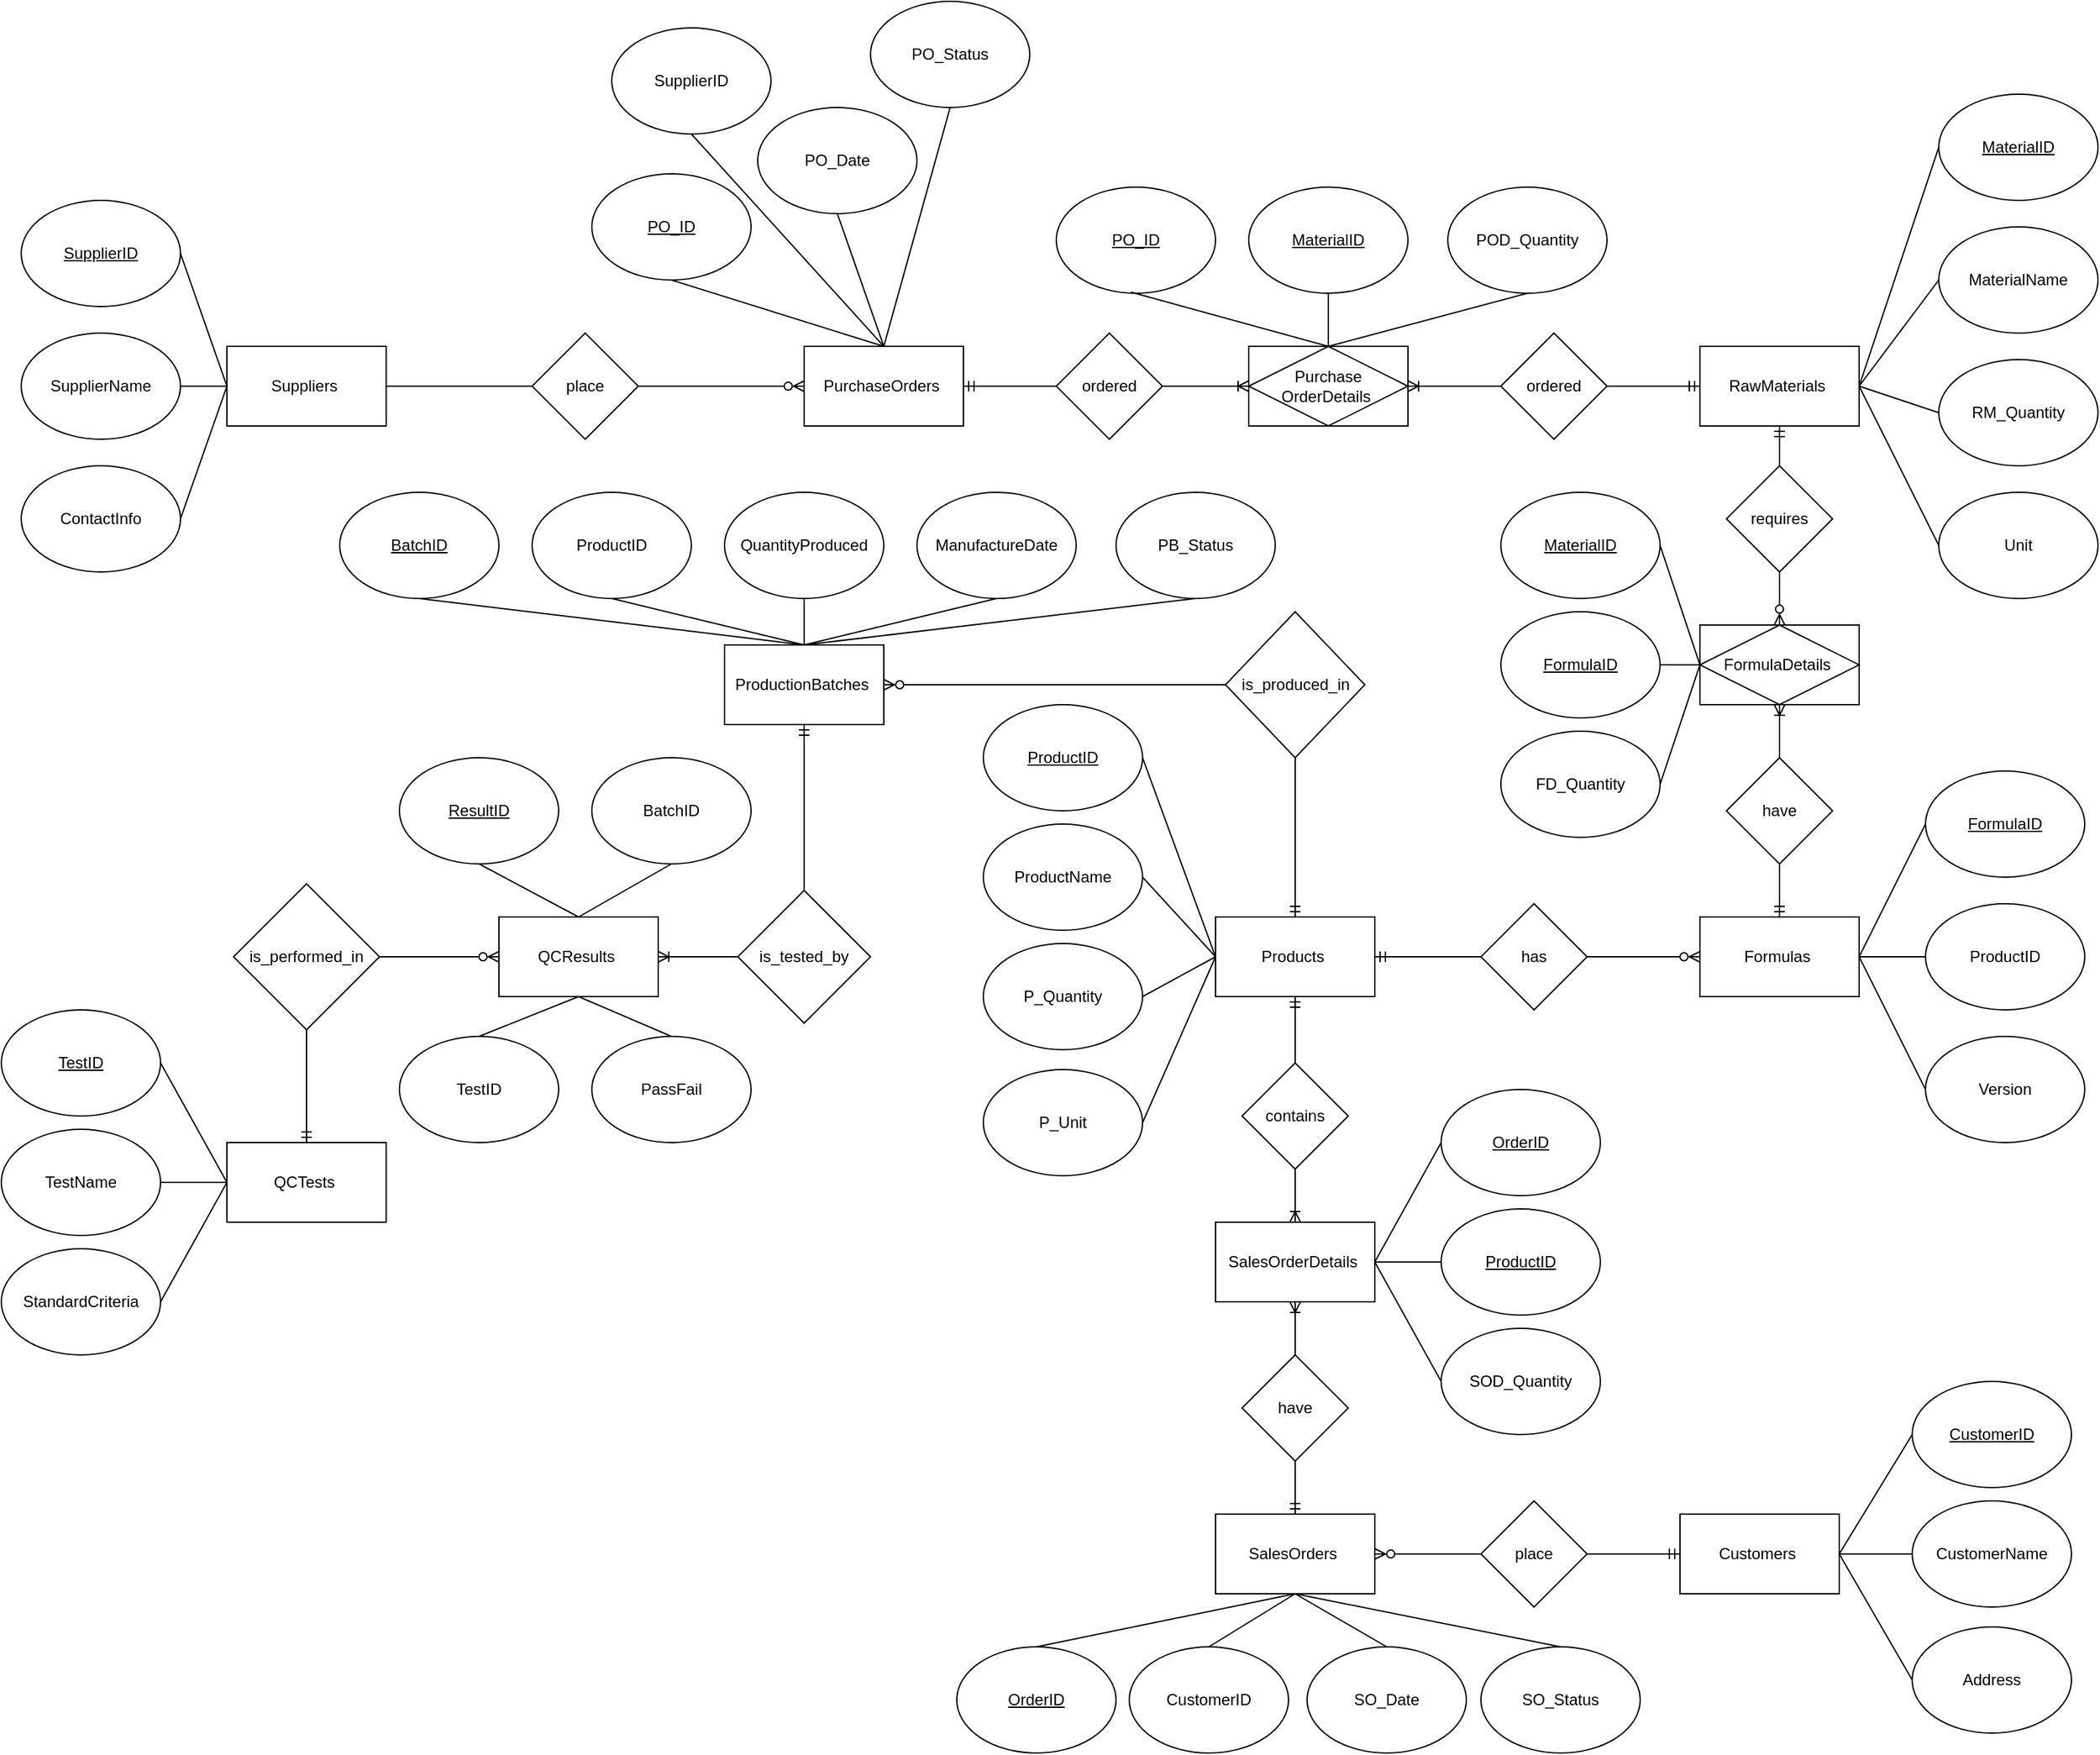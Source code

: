 <mxfile version="28.2.5">
  <diagram name="หน้า-1" id="iyeWfXE37BUiLayl78tm">
    <mxGraphModel dx="1479" dy="1496" grid="1" gridSize="10" guides="1" tooltips="1" connect="1" arrows="1" fold="1" page="1" pageScale="1" pageWidth="827" pageHeight="1169" math="0" shadow="0">
      <root>
        <mxCell id="0" />
        <mxCell id="1" parent="0" />
        <mxCell id="PciMP8UfImaqRbxWOPs4-1" value="Formulas&amp;nbsp;" style="rounded=0;whiteSpace=wrap;html=1;" parent="1" vertex="1">
          <mxGeometry x="590" y="470" width="120" height="60" as="geometry" />
        </mxCell>
        <mxCell id="PciMP8UfImaqRbxWOPs4-2" value="QCResults&amp;nbsp;" style="rounded=0;whiteSpace=wrap;html=1;" parent="1" vertex="1">
          <mxGeometry x="-315" y="470" width="120" height="60" as="geometry" />
        </mxCell>
        <mxCell id="PciMP8UfImaqRbxWOPs4-3" value="" style="rounded=0;whiteSpace=wrap;html=1;" parent="1" vertex="1">
          <mxGeometry x="590" y="250" width="120" height="60" as="geometry" />
        </mxCell>
        <mxCell id="PciMP8UfImaqRbxWOPs4-4" value="SalesOrderDetails&amp;nbsp;" style="rounded=0;whiteSpace=wrap;html=1;" parent="1" vertex="1">
          <mxGeometry x="225" y="700" width="120" height="60" as="geometry" />
        </mxCell>
        <mxCell id="PciMP8UfImaqRbxWOPs4-5" value="" style="rounded=0;whiteSpace=wrap;html=1;" parent="1" vertex="1">
          <mxGeometry x="250" y="40" width="120" height="60" as="geometry" />
        </mxCell>
        <mxCell id="PciMP8UfImaqRbxWOPs4-6" value="QCTests&amp;nbsp;" style="rounded=0;whiteSpace=wrap;html=1;" parent="1" vertex="1">
          <mxGeometry x="-520" y="640" width="120" height="60" as="geometry" />
        </mxCell>
        <mxCell id="PciMP8UfImaqRbxWOPs4-7" value="ProductionBatches&amp;nbsp;" style="rounded=0;whiteSpace=wrap;html=1;" parent="1" vertex="1">
          <mxGeometry x="-145" y="265" width="120" height="60" as="geometry" />
        </mxCell>
        <mxCell id="PciMP8UfImaqRbxWOPs4-8" value="SalesOrders&amp;nbsp;" style="rounded=0;whiteSpace=wrap;html=1;" parent="1" vertex="1">
          <mxGeometry x="225" y="920" width="120" height="60" as="geometry" />
        </mxCell>
        <mxCell id="PciMP8UfImaqRbxWOPs4-9" value="PurchaseOrders&amp;nbsp;" style="rounded=0;whiteSpace=wrap;html=1;" parent="1" vertex="1">
          <mxGeometry x="-85" y="40" width="120" height="60" as="geometry" />
        </mxCell>
        <mxCell id="PciMP8UfImaqRbxWOPs4-10" value="Products&amp;nbsp;" style="rounded=0;whiteSpace=wrap;html=1;" parent="1" vertex="1">
          <mxGeometry x="225" y="470" width="120" height="60" as="geometry" />
        </mxCell>
        <mxCell id="PciMP8UfImaqRbxWOPs4-11" value="Suppliers&amp;nbsp;" style="rounded=0;whiteSpace=wrap;html=1;" parent="1" vertex="1">
          <mxGeometry x="-520" y="40" width="120" height="60" as="geometry" />
        </mxCell>
        <mxCell id="PciMP8UfImaqRbxWOPs4-12" value="RawMaterials&amp;nbsp;" style="rounded=0;whiteSpace=wrap;html=1;" parent="1" vertex="1">
          <mxGeometry x="590" y="40" width="120" height="60" as="geometry" />
        </mxCell>
        <mxCell id="PciMP8UfImaqRbxWOPs4-13" value="Customers&amp;nbsp;" style="rounded=0;whiteSpace=wrap;html=1;" parent="1" vertex="1">
          <mxGeometry x="575" y="920" width="120" height="60" as="geometry" />
        </mxCell>
        <mxCell id="PciMP8UfImaqRbxWOPs4-14" value="" style="endArrow=ERzeroToMany;html=1;rounded=0;exitX=1;exitY=0.5;exitDx=0;exitDy=0;entryX=0;entryY=0.5;entryDx=0;entryDy=0;endFill=0;" parent="1" source="PciMP8UfImaqRbxWOPs4-15" target="PciMP8UfImaqRbxWOPs4-9" edge="1">
          <mxGeometry width="50" height="50" relative="1" as="geometry">
            <mxPoint x="75" y="-130" as="sourcePoint" />
            <mxPoint x="125" y="-180" as="targetPoint" />
          </mxGeometry>
        </mxCell>
        <mxCell id="PciMP8UfImaqRbxWOPs4-15" value="place" style="rhombus;whiteSpace=wrap;html=1;" parent="1" vertex="1">
          <mxGeometry x="-290" y="30" width="80" height="80" as="geometry" />
        </mxCell>
        <mxCell id="PciMP8UfImaqRbxWOPs4-17" value="" style="endArrow=ERmandOne;html=1;rounded=0;exitX=1;exitY=0.5;exitDx=0;exitDy=0;entryX=0;entryY=0.5;entryDx=0;entryDy=0;endFill=0;" parent="1" source="PciMP8UfImaqRbxWOPs4-18" target="PciMP8UfImaqRbxWOPs4-13" edge="1">
          <mxGeometry width="50" height="50" relative="1" as="geometry">
            <mxPoint x="405" y="980" as="sourcePoint" />
            <mxPoint x="455" y="930" as="targetPoint" />
          </mxGeometry>
        </mxCell>
        <mxCell id="PciMP8UfImaqRbxWOPs4-19" value="" style="endArrow=none;html=1;rounded=0;exitX=1;exitY=0.5;exitDx=0;exitDy=0;entryX=0;entryY=0.5;entryDx=0;entryDy=0;startArrow=ERzeroToMany;startFill=0;" parent="1" source="PciMP8UfImaqRbxWOPs4-8" target="PciMP8UfImaqRbxWOPs4-18" edge="1">
          <mxGeometry width="50" height="50" relative="1" as="geometry">
            <mxPoint x="355" y="950" as="sourcePoint" />
            <mxPoint x="575" y="950" as="targetPoint" />
          </mxGeometry>
        </mxCell>
        <mxCell id="PciMP8UfImaqRbxWOPs4-18" value="place" style="rhombus;whiteSpace=wrap;html=1;" parent="1" vertex="1">
          <mxGeometry x="425" y="910" width="80" height="80" as="geometry" />
        </mxCell>
        <mxCell id="PciMP8UfImaqRbxWOPs4-20" value="" style="endArrow=ERzeroToMany;html=1;rounded=0;exitX=1;exitY=0.5;exitDx=0;exitDy=0;entryX=0;entryY=0.5;entryDx=0;entryDy=0;endFill=0;" parent="1" source="PciMP8UfImaqRbxWOPs4-21" target="PciMP8UfImaqRbxWOPs4-1" edge="1">
          <mxGeometry width="50" height="50" relative="1" as="geometry">
            <mxPoint x="475" y="490" as="sourcePoint" />
            <mxPoint x="525" y="440" as="targetPoint" />
          </mxGeometry>
        </mxCell>
        <mxCell id="PciMP8UfImaqRbxWOPs4-22" value="" style="endArrow=none;html=1;rounded=0;exitX=1;exitY=0.5;exitDx=0;exitDy=0;entryX=0;entryY=0.5;entryDx=0;entryDy=0;startArrow=ERmandOne;startFill=0;" parent="1" source="PciMP8UfImaqRbxWOPs4-10" target="PciMP8UfImaqRbxWOPs4-21" edge="1">
          <mxGeometry width="50" height="50" relative="1" as="geometry">
            <mxPoint x="345" y="500" as="sourcePoint" />
            <mxPoint x="575" y="500" as="targetPoint" />
          </mxGeometry>
        </mxCell>
        <mxCell id="PciMP8UfImaqRbxWOPs4-21" value="has" style="rhombus;whiteSpace=wrap;html=1;" parent="1" vertex="1">
          <mxGeometry x="425" y="460" width="80" height="80" as="geometry" />
        </mxCell>
        <mxCell id="PciMP8UfImaqRbxWOPs4-24" value="" style="endArrow=ERmandOne;html=1;rounded=0;entryX=0.5;entryY=0;entryDx=0;entryDy=0;endFill=0;exitX=0.5;exitY=1;exitDx=0;exitDy=0;" parent="1" source="PciMP8UfImaqRbxWOPs4-23" target="PciMP8UfImaqRbxWOPs4-10" edge="1">
          <mxGeometry width="50" height="50" relative="1" as="geometry">
            <mxPoint x="265" y="420" as="sourcePoint" />
            <mxPoint x="425" y="700" as="targetPoint" />
          </mxGeometry>
        </mxCell>
        <mxCell id="PciMP8UfImaqRbxWOPs4-25" value="" style="endArrow=none;html=1;rounded=0;entryX=0;entryY=0.5;entryDx=0;entryDy=0;exitX=1;exitY=0.5;exitDx=0;exitDy=0;startArrow=ERzeroToMany;startFill=0;" parent="1" source="PciMP8UfImaqRbxWOPs4-7" target="PciMP8UfImaqRbxWOPs4-23" edge="1">
          <mxGeometry width="50" height="50" relative="1" as="geometry">
            <mxPoint x="285" y="715" as="sourcePoint" />
            <mxPoint x="285" y="530" as="targetPoint" />
          </mxGeometry>
        </mxCell>
        <mxCell id="PciMP8UfImaqRbxWOPs4-23" value="is_produced_in" style="rhombus;whiteSpace=wrap;html=1;" parent="1" vertex="1">
          <mxGeometry x="232.5" y="240" width="105" height="110" as="geometry" />
        </mxCell>
        <mxCell id="PciMP8UfImaqRbxWOPs4-26" value="" style="endArrow=ERzeroToMany;html=1;rounded=0;entryX=0;entryY=0.5;entryDx=0;entryDy=0;exitX=1;exitY=0.5;exitDx=0;exitDy=0;endFill=0;" parent="1" source="PciMP8UfImaqRbxWOPs4-27" target="PciMP8UfImaqRbxWOPs4-2" edge="1">
          <mxGeometry width="50" height="50" relative="1" as="geometry">
            <mxPoint x="-575" y="540" as="sourcePoint" />
            <mxPoint x="-555" y="450" as="targetPoint" />
          </mxGeometry>
        </mxCell>
        <mxCell id="PciMP8UfImaqRbxWOPs4-28" value="" style="endArrow=none;html=1;rounded=0;entryX=0.5;entryY=1;entryDx=0;entryDy=0;exitX=0.5;exitY=0;exitDx=0;exitDy=0;startArrow=ERmandOne;startFill=0;" parent="1" source="PciMP8UfImaqRbxWOPs4-6" target="PciMP8UfImaqRbxWOPs4-27" edge="1">
          <mxGeometry width="50" height="50" relative="1" as="geometry">
            <mxPoint x="-605" y="500" as="sourcePoint" />
            <mxPoint x="-315" y="500" as="targetPoint" />
          </mxGeometry>
        </mxCell>
        <mxCell id="PciMP8UfImaqRbxWOPs4-27" value="is_performed_in" style="rhombus;whiteSpace=wrap;html=1;" parent="1" vertex="1">
          <mxGeometry x="-515" y="445" width="110" height="110" as="geometry" />
        </mxCell>
        <mxCell id="PciMP8UfImaqRbxWOPs4-30" value="" style="endArrow=ERmandOne;html=1;rounded=0;exitX=0.5;exitY=0;exitDx=0;exitDy=0;entryX=0.5;entryY=1;entryDx=0;entryDy=0;endFill=0;" parent="1" source="PciMP8UfImaqRbxWOPs4-29" target="PciMP8UfImaqRbxWOPs4-7" edge="1">
          <mxGeometry width="50" height="50" relative="1" as="geometry">
            <mxPoint x="-85" y="560" as="sourcePoint" />
            <mxPoint x="-35" y="510" as="targetPoint" />
          </mxGeometry>
        </mxCell>
        <mxCell id="PciMP8UfImaqRbxWOPs4-31" value="" style="endArrow=none;html=1;rounded=0;exitX=1;exitY=0.5;exitDx=0;exitDy=0;entryX=0;entryY=0.5;entryDx=0;entryDy=0;startArrow=ERoneToMany;startFill=0;" parent="1" source="PciMP8UfImaqRbxWOPs4-2" target="PciMP8UfImaqRbxWOPs4-29" edge="1">
          <mxGeometry width="50" height="50" relative="1" as="geometry">
            <mxPoint x="-195" y="500" as="sourcePoint" />
            <mxPoint x="45" y="500" as="targetPoint" />
          </mxGeometry>
        </mxCell>
        <mxCell id="PciMP8UfImaqRbxWOPs4-29" value="is_tested_by" style="rhombus;whiteSpace=wrap;html=1;" parent="1" vertex="1">
          <mxGeometry x="-135" y="450" width="100" height="100" as="geometry" />
        </mxCell>
        <mxCell id="PciMP8UfImaqRbxWOPs4-35" value="" style="endArrow=none;html=1;rounded=0;entryX=0;entryY=0.5;entryDx=0;entryDy=0;exitX=1;exitY=0.5;exitDx=0;exitDy=0;" parent="1" source="PciMP8UfImaqRbxWOPs4-11" target="PciMP8UfImaqRbxWOPs4-15" edge="1">
          <mxGeometry width="50" height="50" relative="1" as="geometry">
            <mxPoint x="-375" y="120" as="sourcePoint" />
            <mxPoint x="-325" y="70" as="targetPoint" />
          </mxGeometry>
        </mxCell>
        <mxCell id="PciMP8UfImaqRbxWOPs4-43" value="" style="endArrow=ERoneToMany;html=1;rounded=0;exitX=1;exitY=0.5;exitDx=0;exitDy=0;entryX=0;entryY=0.5;entryDx=0;entryDy=0;endFill=0;" parent="1" source="PciMP8UfImaqRbxWOPs4-46" target="PciMP8UfImaqRbxWOPs4-5" edge="1">
          <mxGeometry width="50" height="50" relative="1" as="geometry">
            <mxPoint x="330" y="120" as="sourcePoint" />
            <mxPoint x="380" y="70" as="targetPoint" />
          </mxGeometry>
        </mxCell>
        <mxCell id="PciMP8UfImaqRbxWOPs4-44" value="" style="endArrow=ERmandOne;html=1;rounded=0;entryX=0;entryY=0.5;entryDx=0;entryDy=0;exitX=1;exitY=0.5;exitDx=0;exitDy=0;endFill=0;" parent="1" source="PciMP8UfImaqRbxWOPs4-32" target="PciMP8UfImaqRbxWOPs4-12" edge="1">
          <mxGeometry width="50" height="50" relative="1" as="geometry">
            <mxPoint x="330" y="120" as="sourcePoint" />
            <mxPoint x="380" y="70" as="targetPoint" />
          </mxGeometry>
        </mxCell>
        <mxCell id="PciMP8UfImaqRbxWOPs4-45" value="" style="endArrow=none;html=1;rounded=0;entryX=0;entryY=0.5;entryDx=0;entryDy=0;exitX=1;exitY=0.5;exitDx=0;exitDy=0;startArrow=ERoneToMany;startFill=0;" parent="1" source="PciMP8UfImaqRbxWOPs4-5" target="PciMP8UfImaqRbxWOPs4-32" edge="1">
          <mxGeometry width="50" height="50" relative="1" as="geometry">
            <mxPoint x="370" y="70" as="sourcePoint" />
            <mxPoint x="590" y="70" as="targetPoint" />
          </mxGeometry>
        </mxCell>
        <mxCell id="PciMP8UfImaqRbxWOPs4-32" value="ordered" style="rhombus;whiteSpace=wrap;html=1;" parent="1" vertex="1">
          <mxGeometry x="440" y="30" width="80" height="80" as="geometry" />
        </mxCell>
        <mxCell id="PciMP8UfImaqRbxWOPs4-47" value="" style="endArrow=none;html=1;rounded=0;exitX=1;exitY=0.5;exitDx=0;exitDy=0;entryX=0;entryY=0.5;entryDx=0;entryDy=0;startArrow=ERmandOne;startFill=0;" parent="1" source="PciMP8UfImaqRbxWOPs4-9" target="PciMP8UfImaqRbxWOPs4-46" edge="1">
          <mxGeometry width="50" height="50" relative="1" as="geometry">
            <mxPoint x="35" y="70" as="sourcePoint" />
            <mxPoint x="250" y="70" as="targetPoint" />
          </mxGeometry>
        </mxCell>
        <mxCell id="PciMP8UfImaqRbxWOPs4-46" value="ordered" style="rhombus;whiteSpace=wrap;html=1;" parent="1" vertex="1">
          <mxGeometry x="105" y="30" width="80" height="80" as="geometry" />
        </mxCell>
        <mxCell id="PciMP8UfImaqRbxWOPs4-48" value="Purchase&lt;div&gt;OrderDetails&amp;nbsp;&lt;/div&gt;" style="rhombus;whiteSpace=wrap;html=1;" parent="1" vertex="1">
          <mxGeometry x="250" y="40" width="120" height="60" as="geometry" />
        </mxCell>
        <mxCell id="PciMP8UfImaqRbxWOPs4-52" value="" style="endArrow=ERmandOne;html=1;rounded=0;exitX=0.5;exitY=1;exitDx=0;exitDy=0;entryX=0.5;entryY=0;entryDx=0;entryDy=0;endFill=0;" parent="1" source="PciMP8UfImaqRbxWOPs4-51" target="PciMP8UfImaqRbxWOPs4-1" edge="1">
          <mxGeometry width="50" height="50" relative="1" as="geometry">
            <mxPoint x="540" y="400" as="sourcePoint" />
            <mxPoint x="590" y="350" as="targetPoint" />
          </mxGeometry>
        </mxCell>
        <mxCell id="PciMP8UfImaqRbxWOPs4-53" value="" style="endArrow=none;html=1;rounded=0;exitX=0.5;exitY=1;exitDx=0;exitDy=0;entryX=0.5;entryY=0;entryDx=0;entryDy=0;startArrow=ERoneToMany;startFill=0;" parent="1" source="PciMP8UfImaqRbxWOPs4-3" target="PciMP8UfImaqRbxWOPs4-51" edge="1">
          <mxGeometry width="50" height="50" relative="1" as="geometry">
            <mxPoint x="650" y="310" as="sourcePoint" />
            <mxPoint x="650" y="470" as="targetPoint" />
          </mxGeometry>
        </mxCell>
        <mxCell id="PciMP8UfImaqRbxWOPs4-51" value="have" style="rhombus;whiteSpace=wrap;html=1;" parent="1" vertex="1">
          <mxGeometry x="610" y="350" width="80" height="80" as="geometry" />
        </mxCell>
        <mxCell id="PciMP8UfImaqRbxWOPs4-54" value="" style="endArrow=ERzeroToMany;html=1;rounded=0;exitX=0.5;exitY=1;exitDx=0;exitDy=0;entryX=0.5;entryY=0;entryDx=0;entryDy=0;endFill=0;" parent="1" source="PciMP8UfImaqRbxWOPs4-36" target="PciMP8UfImaqRbxWOPs4-3" edge="1">
          <mxGeometry width="50" height="50" relative="1" as="geometry">
            <mxPoint x="690" y="210" as="sourcePoint" />
            <mxPoint x="740" y="160" as="targetPoint" />
          </mxGeometry>
        </mxCell>
        <mxCell id="PciMP8UfImaqRbxWOPs4-55" value="" style="endArrow=none;html=1;rounded=0;exitX=0.5;exitY=1;exitDx=0;exitDy=0;entryX=0.5;entryY=0;entryDx=0;entryDy=0;startArrow=ERmandOne;startFill=0;" parent="1" source="PciMP8UfImaqRbxWOPs4-12" target="PciMP8UfImaqRbxWOPs4-36" edge="1">
          <mxGeometry width="50" height="50" relative="1" as="geometry">
            <mxPoint x="650" y="100" as="sourcePoint" />
            <mxPoint x="650" y="250" as="targetPoint" />
          </mxGeometry>
        </mxCell>
        <mxCell id="PciMP8UfImaqRbxWOPs4-36" value="requires" style="rhombus;whiteSpace=wrap;html=1;" parent="1" vertex="1">
          <mxGeometry x="610" y="130" width="80" height="80" as="geometry" />
        </mxCell>
        <mxCell id="PciMP8UfImaqRbxWOPs4-56" value="FormulaDetails&amp;nbsp;" style="rhombus;whiteSpace=wrap;html=1;" parent="1" vertex="1">
          <mxGeometry x="590" y="250" width="120" height="60" as="geometry" />
        </mxCell>
        <mxCell id="PciMP8UfImaqRbxWOPs4-59" value="" style="endArrow=ERmandOne;html=1;rounded=0;entryX=0.5;entryY=1;entryDx=0;entryDy=0;exitX=0.5;exitY=0;exitDx=0;exitDy=0;endFill=0;" parent="1" source="PciMP8UfImaqRbxWOPs4-40" target="PciMP8UfImaqRbxWOPs4-10" edge="1">
          <mxGeometry width="50" height="50" relative="1" as="geometry">
            <mxPoint x="210" y="700" as="sourcePoint" />
            <mxPoint x="260" y="650" as="targetPoint" />
          </mxGeometry>
        </mxCell>
        <mxCell id="PciMP8UfImaqRbxWOPs4-60" value="" style="endArrow=none;html=1;rounded=0;entryX=0.5;entryY=1;entryDx=0;entryDy=0;exitX=0.5;exitY=0;exitDx=0;exitDy=0;startArrow=ERoneToMany;startFill=0;" parent="1" source="PciMP8UfImaqRbxWOPs4-4" target="PciMP8UfImaqRbxWOPs4-40" edge="1">
          <mxGeometry width="50" height="50" relative="1" as="geometry">
            <mxPoint x="285" y="700" as="sourcePoint" />
            <mxPoint x="285" y="530" as="targetPoint" />
          </mxGeometry>
        </mxCell>
        <mxCell id="PciMP8UfImaqRbxWOPs4-40" value="contains" style="rhombus;whiteSpace=wrap;html=1;" parent="1" vertex="1">
          <mxGeometry x="245" y="580" width="80" height="80" as="geometry" />
        </mxCell>
        <mxCell id="PciMP8UfImaqRbxWOPs4-61" value="" style="endArrow=ERoneToMany;html=1;rounded=0;entryX=0.5;entryY=1;entryDx=0;entryDy=0;exitX=0.5;exitY=0;exitDx=0;exitDy=0;endFill=0;" parent="1" source="PciMP8UfImaqRbxWOPs4-58" target="PciMP8UfImaqRbxWOPs4-4" edge="1">
          <mxGeometry width="50" height="50" relative="1" as="geometry">
            <mxPoint x="210" y="890" as="sourcePoint" />
            <mxPoint x="260" y="840" as="targetPoint" />
          </mxGeometry>
        </mxCell>
        <mxCell id="PciMP8UfImaqRbxWOPs4-62" value="" style="endArrow=none;html=1;rounded=0;entryX=0.5;entryY=1;entryDx=0;entryDy=0;exitX=0.5;exitY=0;exitDx=0;exitDy=0;startArrow=ERmandOne;startFill=0;" parent="1" source="PciMP8UfImaqRbxWOPs4-8" target="PciMP8UfImaqRbxWOPs4-58" edge="1">
          <mxGeometry width="50" height="50" relative="1" as="geometry">
            <mxPoint x="285" y="920" as="sourcePoint" />
            <mxPoint x="285" y="760" as="targetPoint" />
          </mxGeometry>
        </mxCell>
        <mxCell id="PciMP8UfImaqRbxWOPs4-58" value="have" style="rhombus;whiteSpace=wrap;html=1;" parent="1" vertex="1">
          <mxGeometry x="245" y="800" width="80" height="80" as="geometry" />
        </mxCell>
        <mxCell id="PciMP8UfImaqRbxWOPs4-63" value="P_Quantity" style="ellipse;whiteSpace=wrap;html=1;" parent="1" vertex="1">
          <mxGeometry x="50" y="490" width="120" height="80" as="geometry" />
        </mxCell>
        <mxCell id="PciMP8UfImaqRbxWOPs4-64" value="ProductName" style="ellipse;whiteSpace=wrap;html=1;" parent="1" vertex="1">
          <mxGeometry x="50" y="400" width="120" height="80" as="geometry" />
        </mxCell>
        <mxCell id="PciMP8UfImaqRbxWOPs4-65" value="&lt;u&gt;ProductID&lt;/u&gt;" style="ellipse;whiteSpace=wrap;html=1;" parent="1" vertex="1">
          <mxGeometry x="50" y="310" width="120" height="80" as="geometry" />
        </mxCell>
        <mxCell id="PciMP8UfImaqRbxWOPs4-66" value="" style="endArrow=none;html=1;rounded=0;entryX=0;entryY=0.5;entryDx=0;entryDy=0;exitX=1;exitY=0.5;exitDx=0;exitDy=0;" parent="1" source="PciMP8UfImaqRbxWOPs4-65" target="PciMP8UfImaqRbxWOPs4-10" edge="1">
          <mxGeometry width="50" height="50" relative="1" as="geometry">
            <mxPoint x="170" y="570" as="sourcePoint" />
            <mxPoint x="220" y="520" as="targetPoint" />
          </mxGeometry>
        </mxCell>
        <mxCell id="PciMP8UfImaqRbxWOPs4-67" value="" style="endArrow=none;html=1;rounded=0;entryX=0;entryY=0.5;entryDx=0;entryDy=0;exitX=1;exitY=0.5;exitDx=0;exitDy=0;" parent="1" source="PciMP8UfImaqRbxWOPs4-64" target="PciMP8UfImaqRbxWOPs4-10" edge="1">
          <mxGeometry width="50" height="50" relative="1" as="geometry">
            <mxPoint x="160" y="585" as="sourcePoint" />
            <mxPoint x="210" y="535" as="targetPoint" />
          </mxGeometry>
        </mxCell>
        <mxCell id="PciMP8UfImaqRbxWOPs4-68" value="" style="endArrow=none;html=1;rounded=0;entryX=0;entryY=0.5;entryDx=0;entryDy=0;exitX=1;exitY=0.5;exitDx=0;exitDy=0;" parent="1" source="PciMP8UfImaqRbxWOPs4-63" target="PciMP8UfImaqRbxWOPs4-10" edge="1">
          <mxGeometry width="50" height="50" relative="1" as="geometry">
            <mxPoint x="140" y="585" as="sourcePoint" />
            <mxPoint x="190" y="535" as="targetPoint" />
          </mxGeometry>
        </mxCell>
        <mxCell id="PciMP8UfImaqRbxWOPs4-69" value="&lt;u&gt;MaterialID&lt;/u&gt;" style="ellipse;whiteSpace=wrap;html=1;" parent="1" vertex="1">
          <mxGeometry x="770" y="-150" width="120" height="80" as="geometry" />
        </mxCell>
        <mxCell id="PciMP8UfImaqRbxWOPs4-70" value="RM_Quantity" style="ellipse;whiteSpace=wrap;html=1;" parent="1" vertex="1">
          <mxGeometry x="770" y="50" width="120" height="80" as="geometry" />
        </mxCell>
        <mxCell id="PciMP8UfImaqRbxWOPs4-71" value="MaterialName" style="ellipse;whiteSpace=wrap;html=1;" parent="1" vertex="1">
          <mxGeometry x="770" y="-50" width="120" height="80" as="geometry" />
        </mxCell>
        <mxCell id="PciMP8UfImaqRbxWOPs4-72" value="" style="endArrow=none;html=1;rounded=0;entryX=0;entryY=0.5;entryDx=0;entryDy=0;exitX=1;exitY=0.5;exitDx=0;exitDy=0;" parent="1" source="PciMP8UfImaqRbxWOPs4-12" target="PciMP8UfImaqRbxWOPs4-69" edge="1">
          <mxGeometry width="50" height="50" relative="1" as="geometry">
            <mxPoint x="670" y="30" as="sourcePoint" />
            <mxPoint x="720" y="-20" as="targetPoint" />
          </mxGeometry>
        </mxCell>
        <mxCell id="PciMP8UfImaqRbxWOPs4-73" value="" style="endArrow=none;html=1;rounded=0;entryX=0;entryY=0.5;entryDx=0;entryDy=0;exitX=1;exitY=0.5;exitDx=0;exitDy=0;" parent="1" source="PciMP8UfImaqRbxWOPs4-12" target="PciMP8UfImaqRbxWOPs4-71" edge="1">
          <mxGeometry width="50" height="50" relative="1" as="geometry">
            <mxPoint x="710" y="180" as="sourcePoint" />
            <mxPoint x="760" y="130" as="targetPoint" />
          </mxGeometry>
        </mxCell>
        <mxCell id="PciMP8UfImaqRbxWOPs4-74" value="" style="endArrow=none;html=1;rounded=0;entryX=0;entryY=0.5;entryDx=0;entryDy=0;exitX=1;exitY=0.5;exitDx=0;exitDy=0;" parent="1" source="PciMP8UfImaqRbxWOPs4-12" target="PciMP8UfImaqRbxWOPs4-70" edge="1">
          <mxGeometry width="50" height="50" relative="1" as="geometry">
            <mxPoint x="710" y="80" as="sourcePoint" />
            <mxPoint x="770.0" y="180" as="targetPoint" />
          </mxGeometry>
        </mxCell>
        <mxCell id="PciMP8UfImaqRbxWOPs4-75" value="ContactInfo" style="ellipse;whiteSpace=wrap;html=1;" parent="1" vertex="1">
          <mxGeometry x="-675" y="130" width="120" height="80" as="geometry" />
        </mxCell>
        <mxCell id="PciMP8UfImaqRbxWOPs4-76" value="SupplierName" style="ellipse;whiteSpace=wrap;html=1;" parent="1" vertex="1">
          <mxGeometry x="-675" y="30" width="120" height="80" as="geometry" />
        </mxCell>
        <mxCell id="PciMP8UfImaqRbxWOPs4-77" value="&lt;u&gt;SupplierID&lt;/u&gt;" style="ellipse;whiteSpace=wrap;html=1;" parent="1" vertex="1">
          <mxGeometry x="-675" y="-70" width="120" height="80" as="geometry" />
        </mxCell>
        <mxCell id="PciMP8UfImaqRbxWOPs4-78" value="" style="endArrow=none;html=1;rounded=0;entryX=0;entryY=0.5;entryDx=0;entryDy=0;exitX=1;exitY=0.5;exitDx=0;exitDy=0;" parent="1" source="PciMP8UfImaqRbxWOPs4-77" target="PciMP8UfImaqRbxWOPs4-11" edge="1">
          <mxGeometry width="50" height="50" relative="1" as="geometry">
            <mxPoint x="-795" y="120" as="sourcePoint" />
            <mxPoint x="-745" y="70" as="targetPoint" />
          </mxGeometry>
        </mxCell>
        <mxCell id="PciMP8UfImaqRbxWOPs4-79" value="" style="endArrow=none;html=1;rounded=0;entryX=0;entryY=0.5;entryDx=0;entryDy=0;exitX=1;exitY=0.5;exitDx=0;exitDy=0;" parent="1" source="PciMP8UfImaqRbxWOPs4-76" target="PciMP8UfImaqRbxWOPs4-11" edge="1">
          <mxGeometry width="50" height="50" relative="1" as="geometry">
            <mxPoint x="-665" y="130" as="sourcePoint" />
            <mxPoint x="-615" y="80" as="targetPoint" />
          </mxGeometry>
        </mxCell>
        <mxCell id="PciMP8UfImaqRbxWOPs4-80" value="" style="endArrow=none;html=1;rounded=0;entryX=0;entryY=0.5;entryDx=0;entryDy=0;exitX=1;exitY=0.5;exitDx=0;exitDy=0;" parent="1" source="PciMP8UfImaqRbxWOPs4-75" target="PciMP8UfImaqRbxWOPs4-11" edge="1">
          <mxGeometry width="50" height="50" relative="1" as="geometry">
            <mxPoint x="-575" y="150" as="sourcePoint" />
            <mxPoint x="-525" y="100" as="targetPoint" />
          </mxGeometry>
        </mxCell>
        <mxCell id="PciMP8UfImaqRbxWOPs4-81" value="Address" style="ellipse;whiteSpace=wrap;html=1;" parent="1" vertex="1">
          <mxGeometry x="750" y="1005" width="120" height="80" as="geometry" />
        </mxCell>
        <mxCell id="PciMP8UfImaqRbxWOPs4-82" value="CustomerName" style="ellipse;whiteSpace=wrap;html=1;" parent="1" vertex="1">
          <mxGeometry x="750" y="910" width="120" height="80" as="geometry" />
        </mxCell>
        <mxCell id="PciMP8UfImaqRbxWOPs4-83" value="&lt;u&gt;CustomerID&lt;/u&gt;" style="ellipse;whiteSpace=wrap;html=1;" parent="1" vertex="1">
          <mxGeometry x="750" y="820" width="120" height="80" as="geometry" />
        </mxCell>
        <mxCell id="PciMP8UfImaqRbxWOPs4-85" value="" style="endArrow=none;html=1;rounded=0;entryX=0;entryY=0.5;entryDx=0;entryDy=0;exitX=1;exitY=0.5;exitDx=0;exitDy=0;" parent="1" source="PciMP8UfImaqRbxWOPs4-13" target="PciMP8UfImaqRbxWOPs4-83" edge="1">
          <mxGeometry width="50" height="50" relative="1" as="geometry">
            <mxPoint x="610" y="990" as="sourcePoint" />
            <mxPoint x="660" y="940" as="targetPoint" />
          </mxGeometry>
        </mxCell>
        <mxCell id="PciMP8UfImaqRbxWOPs4-86" value="" style="endArrow=none;html=1;rounded=0;entryX=0;entryY=0.5;entryDx=0;entryDy=0;exitX=1;exitY=0.5;exitDx=0;exitDy=0;" parent="1" source="PciMP8UfImaqRbxWOPs4-13" target="PciMP8UfImaqRbxWOPs4-82" edge="1">
          <mxGeometry width="50" height="50" relative="1" as="geometry">
            <mxPoint x="660" y="990" as="sourcePoint" />
            <mxPoint x="710" y="940" as="targetPoint" />
          </mxGeometry>
        </mxCell>
        <mxCell id="PciMP8UfImaqRbxWOPs4-87" value="" style="endArrow=none;html=1;rounded=0;entryX=0;entryY=0.5;entryDx=0;entryDy=0;exitX=1;exitY=0.5;exitDx=0;exitDy=0;" parent="1" source="PciMP8UfImaqRbxWOPs4-13" target="PciMP8UfImaqRbxWOPs4-81" edge="1">
          <mxGeometry width="50" height="50" relative="1" as="geometry">
            <mxPoint x="700" y="950" as="sourcePoint" />
            <mxPoint x="710" y="940" as="targetPoint" />
          </mxGeometry>
        </mxCell>
        <mxCell id="PciMP8UfImaqRbxWOPs4-88" value="Version" style="ellipse;whiteSpace=wrap;html=1;" parent="1" vertex="1">
          <mxGeometry x="760" y="560" width="120" height="80" as="geometry" />
        </mxCell>
        <mxCell id="PciMP8UfImaqRbxWOPs4-89" value="ProductID" style="ellipse;whiteSpace=wrap;html=1;" parent="1" vertex="1">
          <mxGeometry x="760" y="460" width="120" height="80" as="geometry" />
        </mxCell>
        <mxCell id="PciMP8UfImaqRbxWOPs4-90" value="&lt;u&gt;FormulaID&lt;/u&gt;" style="ellipse;whiteSpace=wrap;html=1;" parent="1" vertex="1">
          <mxGeometry x="760" y="360" width="120" height="80" as="geometry" />
        </mxCell>
        <mxCell id="PciMP8UfImaqRbxWOPs4-91" value="" style="endArrow=none;html=1;rounded=0;entryX=0;entryY=0.5;entryDx=0;entryDy=0;exitX=1;exitY=0.5;exitDx=0;exitDy=0;" parent="1" source="PciMP8UfImaqRbxWOPs4-1" target="PciMP8UfImaqRbxWOPs4-90" edge="1">
          <mxGeometry width="50" height="50" relative="1" as="geometry">
            <mxPoint x="690" y="550" as="sourcePoint" />
            <mxPoint x="740" y="500" as="targetPoint" />
          </mxGeometry>
        </mxCell>
        <mxCell id="PciMP8UfImaqRbxWOPs4-92" value="" style="endArrow=none;html=1;rounded=0;entryX=0;entryY=0.5;entryDx=0;entryDy=0;exitX=1;exitY=0.5;exitDx=0;exitDy=0;" parent="1" source="PciMP8UfImaqRbxWOPs4-1" target="PciMP8UfImaqRbxWOPs4-89" edge="1">
          <mxGeometry width="50" height="50" relative="1" as="geometry">
            <mxPoint x="690" y="550" as="sourcePoint" />
            <mxPoint x="740" y="500" as="targetPoint" />
          </mxGeometry>
        </mxCell>
        <mxCell id="PciMP8UfImaqRbxWOPs4-93" value="" style="endArrow=none;html=1;rounded=0;entryX=0;entryY=0.5;entryDx=0;entryDy=0;exitX=1;exitY=0.5;exitDx=0;exitDy=0;" parent="1" source="PciMP8UfImaqRbxWOPs4-1" target="PciMP8UfImaqRbxWOPs4-88" edge="1">
          <mxGeometry width="50" height="50" relative="1" as="geometry">
            <mxPoint x="690" y="550" as="sourcePoint" />
            <mxPoint x="740" y="500" as="targetPoint" />
          </mxGeometry>
        </mxCell>
        <mxCell id="PciMP8UfImaqRbxWOPs4-94" value="ProductID" style="ellipse;whiteSpace=wrap;html=1;" parent="1" vertex="1">
          <mxGeometry x="-290" y="150" width="120" height="80" as="geometry" />
        </mxCell>
        <mxCell id="PciMP8UfImaqRbxWOPs4-95" value="QuantityProduced" style="ellipse;whiteSpace=wrap;html=1;" parent="1" vertex="1">
          <mxGeometry x="-145" y="150" width="120" height="80" as="geometry" />
        </mxCell>
        <mxCell id="PciMP8UfImaqRbxWOPs4-96" value="ManufactureDate" style="ellipse;whiteSpace=wrap;html=1;" parent="1" vertex="1">
          <mxGeometry y="150" width="120" height="80" as="geometry" />
        </mxCell>
        <mxCell id="PciMP8UfImaqRbxWOPs4-97" value="" style="endArrow=none;html=1;rounded=0;entryX=0.5;entryY=1;entryDx=0;entryDy=0;exitX=0.5;exitY=0;exitDx=0;exitDy=0;" parent="1" source="PciMP8UfImaqRbxWOPs4-7" target="PciMP8UfImaqRbxWOPs4-94" edge="1">
          <mxGeometry width="50" height="50" relative="1" as="geometry">
            <mxPoint x="-120" y="360" as="sourcePoint" />
            <mxPoint x="-70" y="310" as="targetPoint" />
          </mxGeometry>
        </mxCell>
        <mxCell id="PciMP8UfImaqRbxWOPs4-98" value="" style="endArrow=none;html=1;rounded=0;entryX=0.5;entryY=0;entryDx=0;entryDy=0;exitX=0.5;exitY=1;exitDx=0;exitDy=0;" parent="1" source="PciMP8UfImaqRbxWOPs4-95" target="PciMP8UfImaqRbxWOPs4-7" edge="1">
          <mxGeometry width="50" height="50" relative="1" as="geometry">
            <mxPoint x="-200" y="210" as="sourcePoint" />
            <mxPoint x="-150" y="160" as="targetPoint" />
          </mxGeometry>
        </mxCell>
        <mxCell id="PciMP8UfImaqRbxWOPs4-99" value="" style="endArrow=none;html=1;rounded=0;entryX=0.5;entryY=1;entryDx=0;entryDy=0;exitX=0.5;exitY=0;exitDx=0;exitDy=0;" parent="1" source="PciMP8UfImaqRbxWOPs4-7" target="PciMP8UfImaqRbxWOPs4-96" edge="1">
          <mxGeometry width="50" height="50" relative="1" as="geometry">
            <mxPoint x="-60" y="210" as="sourcePoint" />
            <mxPoint x="-10" y="160" as="targetPoint" />
          </mxGeometry>
        </mxCell>
        <mxCell id="PciMP8UfImaqRbxWOPs4-100" value="&lt;u&gt;BatchID&lt;/u&gt;" style="ellipse;whiteSpace=wrap;html=1;" parent="1" vertex="1">
          <mxGeometry x="-435" y="150" width="120" height="80" as="geometry" />
        </mxCell>
        <mxCell id="PciMP8UfImaqRbxWOPs4-101" value="PB_Status" style="ellipse;whiteSpace=wrap;html=1;" parent="1" vertex="1">
          <mxGeometry x="150" y="150" width="120" height="80" as="geometry" />
        </mxCell>
        <mxCell id="PciMP8UfImaqRbxWOPs4-102" value="" style="endArrow=none;html=1;rounded=0;entryX=0.5;entryY=1;entryDx=0;entryDy=0;exitX=0.5;exitY=0;exitDx=0;exitDy=0;" parent="1" source="PciMP8UfImaqRbxWOPs4-7" target="PciMP8UfImaqRbxWOPs4-100" edge="1">
          <mxGeometry width="50" height="50" relative="1" as="geometry">
            <mxPoint x="-280" y="310" as="sourcePoint" />
            <mxPoint x="-230" y="260" as="targetPoint" />
          </mxGeometry>
        </mxCell>
        <mxCell id="PciMP8UfImaqRbxWOPs4-103" value="" style="endArrow=none;html=1;rounded=0;entryX=0.5;entryY=1;entryDx=0;entryDy=0;exitX=0.5;exitY=0;exitDx=0;exitDy=0;" parent="1" source="PciMP8UfImaqRbxWOPs4-7" target="PciMP8UfImaqRbxWOPs4-101" edge="1">
          <mxGeometry width="50" height="50" relative="1" as="geometry">
            <mxPoint x="90" y="280" as="sourcePoint" />
            <mxPoint x="140" y="230" as="targetPoint" />
          </mxGeometry>
        </mxCell>
        <mxCell id="PciMP8UfImaqRbxWOPs4-104" value="StandardCriteria" style="ellipse;whiteSpace=wrap;html=1;" parent="1" vertex="1">
          <mxGeometry x="-690" y="720" width="120" height="80" as="geometry" />
        </mxCell>
        <mxCell id="PciMP8UfImaqRbxWOPs4-105" value="&lt;u&gt;TestID&lt;/u&gt;" style="ellipse;whiteSpace=wrap;html=1;" parent="1" vertex="1">
          <mxGeometry x="-690" y="540" width="120" height="80" as="geometry" />
        </mxCell>
        <mxCell id="PciMP8UfImaqRbxWOPs4-106" value="TestName" style="ellipse;whiteSpace=wrap;html=1;" parent="1" vertex="1">
          <mxGeometry x="-690" y="630" width="120" height="80" as="geometry" />
        </mxCell>
        <mxCell id="PciMP8UfImaqRbxWOPs4-107" value="" style="endArrow=none;html=1;rounded=0;entryX=1;entryY=0.5;entryDx=0;entryDy=0;exitX=0;exitY=0.5;exitDx=0;exitDy=0;" parent="1" source="PciMP8UfImaqRbxWOPs4-6" target="PciMP8UfImaqRbxWOPs4-105" edge="1">
          <mxGeometry width="50" height="50" relative="1" as="geometry">
            <mxPoint x="-410" y="690" as="sourcePoint" />
            <mxPoint x="-360" y="640" as="targetPoint" />
          </mxGeometry>
        </mxCell>
        <mxCell id="PciMP8UfImaqRbxWOPs4-108" value="" style="endArrow=none;html=1;rounded=0;entryX=1;entryY=0.5;entryDx=0;entryDy=0;exitX=0;exitY=0.5;exitDx=0;exitDy=0;" parent="1" source="PciMP8UfImaqRbxWOPs4-6" target="PciMP8UfImaqRbxWOPs4-106" edge="1">
          <mxGeometry width="50" height="50" relative="1" as="geometry">
            <mxPoint x="-410" y="690" as="sourcePoint" />
            <mxPoint x="-360" y="640" as="targetPoint" />
          </mxGeometry>
        </mxCell>
        <mxCell id="PciMP8UfImaqRbxWOPs4-109" value="" style="endArrow=none;html=1;rounded=0;entryX=1;entryY=0.5;entryDx=0;entryDy=0;exitX=0;exitY=0.5;exitDx=0;exitDy=0;" parent="1" source="PciMP8UfImaqRbxWOPs4-6" target="PciMP8UfImaqRbxWOPs4-104" edge="1">
          <mxGeometry width="50" height="50" relative="1" as="geometry">
            <mxPoint x="-410" y="690" as="sourcePoint" />
            <mxPoint x="-360" y="640" as="targetPoint" />
          </mxGeometry>
        </mxCell>
        <mxCell id="PciMP8UfImaqRbxWOPs4-110" value="&lt;u&gt;ResultID&lt;/u&gt;" style="ellipse;whiteSpace=wrap;html=1;" parent="1" vertex="1">
          <mxGeometry x="-390" y="350" width="120" height="80" as="geometry" />
        </mxCell>
        <mxCell id="PciMP8UfImaqRbxWOPs4-111" value="BatchID" style="ellipse;whiteSpace=wrap;html=1;" parent="1" vertex="1">
          <mxGeometry x="-245" y="350" width="120" height="80" as="geometry" />
        </mxCell>
        <mxCell id="PciMP8UfImaqRbxWOPs4-112" value="TestID" style="ellipse;whiteSpace=wrap;html=1;" parent="1" vertex="1">
          <mxGeometry x="-390" y="560" width="120" height="80" as="geometry" />
        </mxCell>
        <mxCell id="PciMP8UfImaqRbxWOPs4-113" value="PassFail" style="ellipse;whiteSpace=wrap;html=1;" parent="1" vertex="1">
          <mxGeometry x="-245" y="560" width="120" height="80" as="geometry" />
        </mxCell>
        <mxCell id="PciMP8UfImaqRbxWOPs4-114" value="" style="endArrow=none;html=1;rounded=0;entryX=0.5;entryY=1;entryDx=0;entryDy=0;exitX=0.5;exitY=0;exitDx=0;exitDy=0;" parent="1" source="PciMP8UfImaqRbxWOPs4-112" target="PciMP8UfImaqRbxWOPs4-2" edge="1">
          <mxGeometry width="50" height="50" relative="1" as="geometry">
            <mxPoint x="-180" y="610" as="sourcePoint" />
            <mxPoint x="-130" y="560" as="targetPoint" />
          </mxGeometry>
        </mxCell>
        <mxCell id="PciMP8UfImaqRbxWOPs4-115" value="" style="endArrow=none;html=1;rounded=0;entryX=0.5;entryY=1;entryDx=0;entryDy=0;exitX=0.5;exitY=0;exitDx=0;exitDy=0;" parent="1" source="PciMP8UfImaqRbxWOPs4-113" target="PciMP8UfImaqRbxWOPs4-2" edge="1">
          <mxGeometry width="50" height="50" relative="1" as="geometry">
            <mxPoint x="-180" y="610" as="sourcePoint" />
            <mxPoint x="-130" y="560" as="targetPoint" />
          </mxGeometry>
        </mxCell>
        <mxCell id="PciMP8UfImaqRbxWOPs4-116" value="" style="endArrow=none;html=1;rounded=0;entryX=0.5;entryY=1;entryDx=0;entryDy=0;exitX=0.5;exitY=0;exitDx=0;exitDy=0;" parent="1" source="PciMP8UfImaqRbxWOPs4-2" target="PciMP8UfImaqRbxWOPs4-110" edge="1">
          <mxGeometry width="50" height="50" relative="1" as="geometry">
            <mxPoint x="-200" y="530" as="sourcePoint" />
            <mxPoint x="-150" y="480" as="targetPoint" />
          </mxGeometry>
        </mxCell>
        <mxCell id="PciMP8UfImaqRbxWOPs4-117" value="" style="endArrow=none;html=1;rounded=0;entryX=0.5;entryY=1;entryDx=0;entryDy=0;exitX=0.5;exitY=0;exitDx=0;exitDy=0;" parent="1" source="PciMP8UfImaqRbxWOPs4-2" target="PciMP8UfImaqRbxWOPs4-111" edge="1">
          <mxGeometry width="50" height="50" relative="1" as="geometry">
            <mxPoint x="-200" y="530" as="sourcePoint" />
            <mxPoint x="-150" y="480" as="targetPoint" />
          </mxGeometry>
        </mxCell>
        <mxCell id="PciMP8UfImaqRbxWOPs4-119" value="SupplierID" style="ellipse;whiteSpace=wrap;html=1;" parent="1" vertex="1">
          <mxGeometry x="-230" y="-200" width="120" height="80" as="geometry" />
        </mxCell>
        <mxCell id="PciMP8UfImaqRbxWOPs4-120" value="PO_Date" style="ellipse;whiteSpace=wrap;html=1;" parent="1" vertex="1">
          <mxGeometry x="-120" y="-140" width="120" height="80" as="geometry" />
        </mxCell>
        <mxCell id="PciMP8UfImaqRbxWOPs4-121" value="PO_Status" style="ellipse;whiteSpace=wrap;html=1;" parent="1" vertex="1">
          <mxGeometry x="-35" y="-220" width="120" height="80" as="geometry" />
        </mxCell>
        <mxCell id="PciMP8UfImaqRbxWOPs4-122" value="&lt;u&gt;PO_ID&lt;/u&gt;" style="ellipse;whiteSpace=wrap;html=1;" parent="1" vertex="1">
          <mxGeometry x="-245" y="-90" width="120" height="80" as="geometry" />
        </mxCell>
        <mxCell id="PciMP8UfImaqRbxWOPs4-123" value="" style="endArrow=none;html=1;rounded=0;entryX=0.5;entryY=1;entryDx=0;entryDy=0;exitX=0.5;exitY=0;exitDx=0;exitDy=0;" parent="1" source="PciMP8UfImaqRbxWOPs4-9" target="PciMP8UfImaqRbxWOPs4-122" edge="1">
          <mxGeometry width="50" height="50" relative="1" as="geometry">
            <mxPoint x="-140" y="50" as="sourcePoint" />
            <mxPoint x="-90" as="targetPoint" />
          </mxGeometry>
        </mxCell>
        <mxCell id="PciMP8UfImaqRbxWOPs4-124" value="" style="endArrow=none;html=1;rounded=0;entryX=0.5;entryY=1;entryDx=0;entryDy=0;exitX=0.5;exitY=0;exitDx=0;exitDy=0;" parent="1" source="PciMP8UfImaqRbxWOPs4-9" target="PciMP8UfImaqRbxWOPs4-120" edge="1">
          <mxGeometry width="50" height="50" relative="1" as="geometry">
            <mxPoint x="-140" y="50" as="sourcePoint" />
            <mxPoint x="-90" as="targetPoint" />
          </mxGeometry>
        </mxCell>
        <mxCell id="PciMP8UfImaqRbxWOPs4-125" value="" style="endArrow=none;html=1;rounded=0;entryX=0.5;entryY=1;entryDx=0;entryDy=0;exitX=0.5;exitY=0;exitDx=0;exitDy=0;" parent="1" source="PciMP8UfImaqRbxWOPs4-9" target="PciMP8UfImaqRbxWOPs4-119" edge="1">
          <mxGeometry width="50" height="50" relative="1" as="geometry">
            <mxPoint x="-140" y="50" as="sourcePoint" />
            <mxPoint x="-90" as="targetPoint" />
          </mxGeometry>
        </mxCell>
        <mxCell id="PciMP8UfImaqRbxWOPs4-126" value="" style="endArrow=none;html=1;rounded=0;entryX=0.5;entryY=1;entryDx=0;entryDy=0;exitX=0.5;exitY=0;exitDx=0;exitDy=0;" parent="1" source="PciMP8UfImaqRbxWOPs4-9" target="PciMP8UfImaqRbxWOPs4-121" edge="1">
          <mxGeometry width="50" height="50" relative="1" as="geometry">
            <mxPoint x="-140" y="50" as="sourcePoint" />
            <mxPoint x="-90" as="targetPoint" />
          </mxGeometry>
        </mxCell>
        <mxCell id="PciMP8UfImaqRbxWOPs4-127" value="SO_Status" style="ellipse;whiteSpace=wrap;html=1;" parent="1" vertex="1">
          <mxGeometry x="425" y="1020" width="120" height="80" as="geometry" />
        </mxCell>
        <mxCell id="PciMP8UfImaqRbxWOPs4-128" value="SO_Date" style="ellipse;whiteSpace=wrap;html=1;" parent="1" vertex="1">
          <mxGeometry x="294" y="1020" width="120" height="80" as="geometry" />
        </mxCell>
        <mxCell id="PciMP8UfImaqRbxWOPs4-129" value="CustomerID" style="ellipse;whiteSpace=wrap;html=1;" parent="1" vertex="1">
          <mxGeometry x="160" y="1020" width="120" height="80" as="geometry" />
        </mxCell>
        <mxCell id="PciMP8UfImaqRbxWOPs4-130" value="&lt;u&gt;OrderID&lt;/u&gt;" style="ellipse;whiteSpace=wrap;html=1;" parent="1" vertex="1">
          <mxGeometry x="30" y="1020" width="120" height="80" as="geometry" />
        </mxCell>
        <mxCell id="PciMP8UfImaqRbxWOPs4-131" value="" style="endArrow=none;html=1;rounded=0;entryX=0.5;entryY=1;entryDx=0;entryDy=0;exitX=0.5;exitY=0;exitDx=0;exitDy=0;" parent="1" source="PciMP8UfImaqRbxWOPs4-130" target="PciMP8UfImaqRbxWOPs4-8" edge="1">
          <mxGeometry width="50" height="50" relative="1" as="geometry">
            <mxPoint x="350" y="1000" as="sourcePoint" />
            <mxPoint x="400" y="950" as="targetPoint" />
          </mxGeometry>
        </mxCell>
        <mxCell id="PciMP8UfImaqRbxWOPs4-132" value="" style="endArrow=none;html=1;rounded=0;entryX=0.5;entryY=1;entryDx=0;entryDy=0;exitX=0.5;exitY=0;exitDx=0;exitDy=0;" parent="1" source="PciMP8UfImaqRbxWOPs4-129" target="PciMP8UfImaqRbxWOPs4-8" edge="1">
          <mxGeometry width="50" height="50" relative="1" as="geometry">
            <mxPoint x="350" y="1000" as="sourcePoint" />
            <mxPoint x="400" y="950" as="targetPoint" />
          </mxGeometry>
        </mxCell>
        <mxCell id="PciMP8UfImaqRbxWOPs4-133" value="" style="endArrow=none;html=1;rounded=0;entryX=0.5;entryY=1;entryDx=0;entryDy=0;exitX=0.5;exitY=0;exitDx=0;exitDy=0;" parent="1" source="PciMP8UfImaqRbxWOPs4-128" target="PciMP8UfImaqRbxWOPs4-8" edge="1">
          <mxGeometry width="50" height="50" relative="1" as="geometry">
            <mxPoint x="350" y="1000" as="sourcePoint" />
            <mxPoint x="400" y="950" as="targetPoint" />
          </mxGeometry>
        </mxCell>
        <mxCell id="PciMP8UfImaqRbxWOPs4-134" value="" style="endArrow=none;html=1;rounded=0;entryX=0.5;entryY=1;entryDx=0;entryDy=0;exitX=0.5;exitY=0;exitDx=0;exitDy=0;" parent="1" source="PciMP8UfImaqRbxWOPs4-127" target="PciMP8UfImaqRbxWOPs4-8" edge="1">
          <mxGeometry width="50" height="50" relative="1" as="geometry">
            <mxPoint x="350" y="1000" as="sourcePoint" />
            <mxPoint x="400" y="950" as="targetPoint" />
          </mxGeometry>
        </mxCell>
        <mxCell id="PciMP8UfImaqRbxWOPs4-135" value="&lt;u&gt;FormulaID&lt;/u&gt;" style="ellipse;whiteSpace=wrap;html=1;" parent="1" vertex="1">
          <mxGeometry x="440" y="240" width="120" height="80" as="geometry" />
        </mxCell>
        <mxCell id="PciMP8UfImaqRbxWOPs4-136" value="&lt;u&gt;MaterialID&lt;/u&gt;" style="ellipse;whiteSpace=wrap;html=1;" parent="1" vertex="1">
          <mxGeometry x="440" y="150" width="120" height="80" as="geometry" />
        </mxCell>
        <mxCell id="PciMP8UfImaqRbxWOPs4-137" value="FD_Quantity" style="ellipse;whiteSpace=wrap;html=1;" parent="1" vertex="1">
          <mxGeometry x="440" y="330" width="120" height="80" as="geometry" />
        </mxCell>
        <mxCell id="PciMP8UfImaqRbxWOPs4-138" value="" style="endArrow=none;html=1;rounded=0;exitX=1;exitY=0.5;exitDx=0;exitDy=0;entryX=0;entryY=0.5;entryDx=0;entryDy=0;" parent="1" source="PciMP8UfImaqRbxWOPs4-136" target="PciMP8UfImaqRbxWOPs4-56" edge="1">
          <mxGeometry width="50" height="50" relative="1" as="geometry">
            <mxPoint x="560" y="250" as="sourcePoint" />
            <mxPoint x="610" y="200" as="targetPoint" />
          </mxGeometry>
        </mxCell>
        <mxCell id="PciMP8UfImaqRbxWOPs4-139" value="" style="endArrow=none;html=1;rounded=0;exitX=1;exitY=0.5;exitDx=0;exitDy=0;entryX=0;entryY=0.5;entryDx=0;entryDy=0;" parent="1" source="PciMP8UfImaqRbxWOPs4-135" target="PciMP8UfImaqRbxWOPs4-3" edge="1">
          <mxGeometry width="50" height="50" relative="1" as="geometry">
            <mxPoint x="570" y="280" as="sourcePoint" />
            <mxPoint x="620" y="230" as="targetPoint" />
          </mxGeometry>
        </mxCell>
        <mxCell id="PciMP8UfImaqRbxWOPs4-140" value="" style="endArrow=none;html=1;rounded=0;exitX=1;exitY=0.5;exitDx=0;exitDy=0;entryX=0;entryY=0.5;entryDx=0;entryDy=0;" parent="1" source="PciMP8UfImaqRbxWOPs4-137" target="PciMP8UfImaqRbxWOPs4-56" edge="1">
          <mxGeometry width="50" height="50" relative="1" as="geometry">
            <mxPoint x="590" y="360" as="sourcePoint" />
            <mxPoint x="640" y="310" as="targetPoint" />
          </mxGeometry>
        </mxCell>
        <mxCell id="PciMP8UfImaqRbxWOPs4-141" value="&lt;u&gt;PO_ID&lt;/u&gt;" style="ellipse;whiteSpace=wrap;html=1;" parent="1" vertex="1">
          <mxGeometry x="105" y="-80" width="120" height="80" as="geometry" />
        </mxCell>
        <mxCell id="PciMP8UfImaqRbxWOPs4-142" value="&lt;u&gt;MaterialID&lt;/u&gt;" style="ellipse;whiteSpace=wrap;html=1;" parent="1" vertex="1">
          <mxGeometry x="250" y="-80" width="120" height="80" as="geometry" />
        </mxCell>
        <mxCell id="PciMP8UfImaqRbxWOPs4-143" value="POD_Quantity" style="ellipse;whiteSpace=wrap;html=1;" parent="1" vertex="1">
          <mxGeometry x="400" y="-80" width="120" height="80" as="geometry" />
        </mxCell>
        <mxCell id="PciMP8UfImaqRbxWOPs4-144" value="" style="endArrow=none;html=1;rounded=0;entryX=0.468;entryY=0.989;entryDx=0;entryDy=0;entryPerimeter=0;exitX=0.5;exitY=0;exitDx=0;exitDy=0;" parent="1" source="PciMP8UfImaqRbxWOPs4-48" target="PciMP8UfImaqRbxWOPs4-141" edge="1">
          <mxGeometry width="50" height="50" relative="1" as="geometry">
            <mxPoint x="310" y="120" as="sourcePoint" />
            <mxPoint x="360" y="70" as="targetPoint" />
          </mxGeometry>
        </mxCell>
        <mxCell id="PciMP8UfImaqRbxWOPs4-145" value="" style="endArrow=none;html=1;rounded=0;entryX=0.5;entryY=1;entryDx=0;entryDy=0;" parent="1" target="PciMP8UfImaqRbxWOPs4-142" edge="1">
          <mxGeometry width="50" height="50" relative="1" as="geometry">
            <mxPoint x="310" y="40" as="sourcePoint" />
            <mxPoint x="360" y="70" as="targetPoint" />
          </mxGeometry>
        </mxCell>
        <mxCell id="PciMP8UfImaqRbxWOPs4-146" value="" style="endArrow=none;html=1;rounded=0;entryX=0.5;entryY=1;entryDx=0;entryDy=0;exitX=0.5;exitY=0;exitDx=0;exitDy=0;" parent="1" source="PciMP8UfImaqRbxWOPs4-5" target="PciMP8UfImaqRbxWOPs4-143" edge="1">
          <mxGeometry width="50" height="50" relative="1" as="geometry">
            <mxPoint x="310" y="120" as="sourcePoint" />
            <mxPoint x="360" y="70" as="targetPoint" />
          </mxGeometry>
        </mxCell>
        <mxCell id="PciMP8UfImaqRbxWOPs4-147" value="&lt;u&gt;ProductID&lt;/u&gt;" style="ellipse;whiteSpace=wrap;html=1;" parent="1" vertex="1">
          <mxGeometry x="395" y="690" width="120" height="80" as="geometry" />
        </mxCell>
        <mxCell id="PciMP8UfImaqRbxWOPs4-148" value="&lt;u&gt;OrderID&lt;/u&gt;" style="ellipse;whiteSpace=wrap;html=1;" parent="1" vertex="1">
          <mxGeometry x="395" y="600" width="120" height="80" as="geometry" />
        </mxCell>
        <mxCell id="PciMP8UfImaqRbxWOPs4-149" value="SOD_Quantity" style="ellipse;whiteSpace=wrap;html=1;" parent="1" vertex="1">
          <mxGeometry x="395" y="780" width="120" height="80" as="geometry" />
        </mxCell>
        <mxCell id="PciMP8UfImaqRbxWOPs4-150" value="" style="endArrow=none;html=1;rounded=0;exitX=0;exitY=0.5;exitDx=0;exitDy=0;entryX=1;entryY=0.5;entryDx=0;entryDy=0;" parent="1" source="PciMP8UfImaqRbxWOPs4-148" target="PciMP8UfImaqRbxWOPs4-4" edge="1">
          <mxGeometry width="50" height="50" relative="1" as="geometry">
            <mxPoint x="515" y="700" as="sourcePoint" />
            <mxPoint x="545" y="730" as="targetPoint" />
          </mxGeometry>
        </mxCell>
        <mxCell id="PciMP8UfImaqRbxWOPs4-151" value="" style="endArrow=none;html=1;rounded=0;exitX=0;exitY=0.5;exitDx=0;exitDy=0;entryX=1;entryY=0.5;entryDx=0;entryDy=0;" parent="1" source="PciMP8UfImaqRbxWOPs4-147" target="PciMP8UfImaqRbxWOPs4-4" edge="1">
          <mxGeometry width="50" height="50" relative="1" as="geometry">
            <mxPoint x="525" y="730" as="sourcePoint" />
            <mxPoint x="545" y="730" as="targetPoint" />
          </mxGeometry>
        </mxCell>
        <mxCell id="PciMP8UfImaqRbxWOPs4-152" value="" style="endArrow=none;html=1;rounded=0;exitX=0;exitY=0.5;exitDx=0;exitDy=0;entryX=1;entryY=0.5;entryDx=0;entryDy=0;" parent="1" source="PciMP8UfImaqRbxWOPs4-149" target="PciMP8UfImaqRbxWOPs4-4" edge="1">
          <mxGeometry width="50" height="50" relative="1" as="geometry">
            <mxPoint x="545" y="810" as="sourcePoint" />
            <mxPoint x="545" y="730" as="targetPoint" />
          </mxGeometry>
        </mxCell>
        <mxCell id="2euvNUT9wuK29ifQRNMc-1" value="Unit" style="ellipse;whiteSpace=wrap;html=1;" parent="1" vertex="1">
          <mxGeometry x="770" y="150" width="120" height="80" as="geometry" />
        </mxCell>
        <mxCell id="2euvNUT9wuK29ifQRNMc-2" value="" style="endArrow=none;html=1;rounded=0;entryX=1;entryY=0.5;entryDx=0;entryDy=0;exitX=0;exitY=0.5;exitDx=0;exitDy=0;" parent="1" source="2euvNUT9wuK29ifQRNMc-1" target="PciMP8UfImaqRbxWOPs4-12" edge="1">
          <mxGeometry width="50" height="50" relative="1" as="geometry">
            <mxPoint x="780" y="70" as="sourcePoint" />
            <mxPoint x="830" y="20" as="targetPoint" />
          </mxGeometry>
        </mxCell>
        <mxCell id="2euvNUT9wuK29ifQRNMc-3" value="P_Unit" style="ellipse;whiteSpace=wrap;html=1;" parent="1" vertex="1">
          <mxGeometry x="50" y="585" width="120" height="80" as="geometry" />
        </mxCell>
        <mxCell id="2euvNUT9wuK29ifQRNMc-4" value="" style="endArrow=none;html=1;rounded=0;entryX=0;entryY=0.5;entryDx=0;entryDy=0;exitX=1;exitY=0.5;exitDx=0;exitDy=0;" parent="1" source="2euvNUT9wuK29ifQRNMc-3" target="PciMP8UfImaqRbxWOPs4-10" edge="1">
          <mxGeometry width="50" height="50" relative="1" as="geometry">
            <mxPoint x="150" y="540" as="sourcePoint" />
            <mxPoint x="200" y="490" as="targetPoint" />
          </mxGeometry>
        </mxCell>
      </root>
    </mxGraphModel>
  </diagram>
</mxfile>
